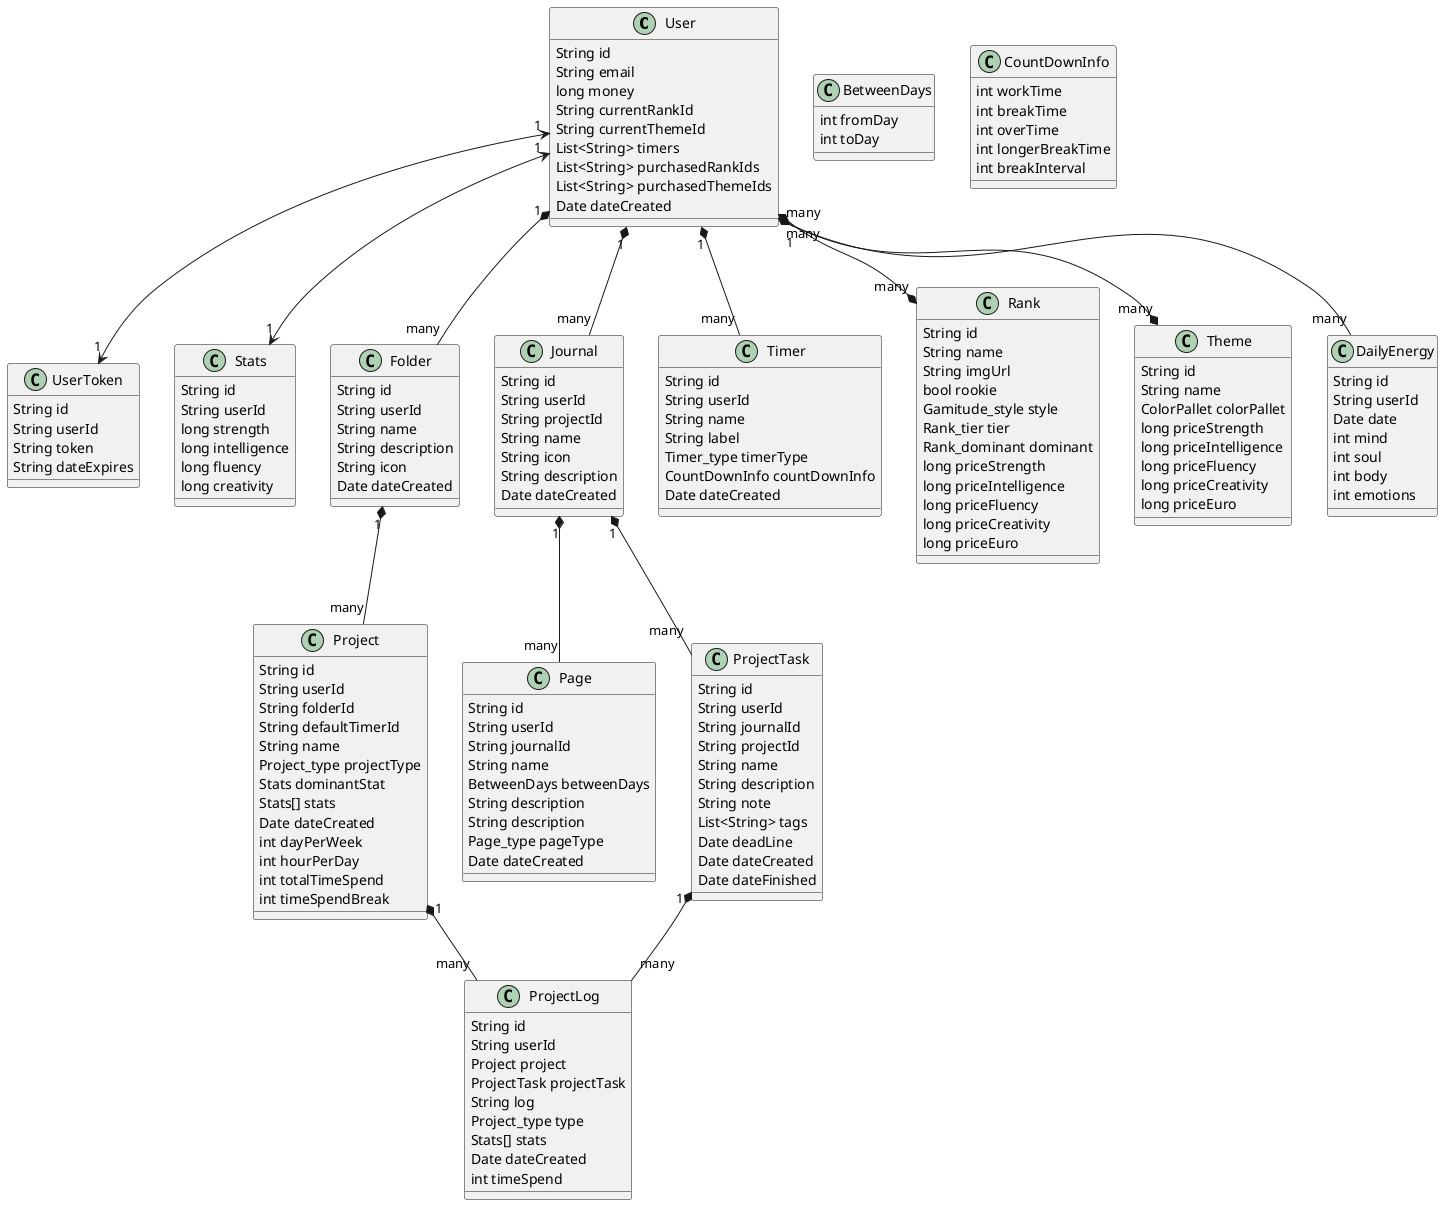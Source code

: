 @startuml 'gamitude database model'

class User {
    String id
    String email
    long money
    String currentRankId
    String currentThemeId
    List<String> timers
    List<String> purchasedRankIds
    List<String> purchasedThemeIds
    Date dateCreated
}
class UserToken{
    String id
    String userId
    String token
    String dateExpires
}

class Stats{
    String id
    String userId
    long strength
    long intelligence
    long fluency
    long creativity
}

class Folder{
    String id
    String userId
    String name
    String description
    String icon
    Date dateCreated
}

class Project{
    String id
    String userId
    String folderId
    String defaultTimerId
    String name
    Project_type projectType
    Stats dominantStat
    Stats[] stats
    Date dateCreated
    int dayPerWeek
    int hourPerDay
    int totalTimeSpend
    int timeSpendBreak
}

class Journal{
    String id
    String userId
    String projectId
    String name
    String icon
    String description
    Date dateCreated
}
class Page{
    String id
    String userId
    String journalId
    String name
    BetweenDays betweenDays
    String description
    String description
    Page_type pageType
    Date dateCreated
}
class BetweenDays{
    int fromDay
    int toDay
}
class ProjectTask{
    String id
    String userId
    String journalId
    String projectId
    String name
    String description
    String note
    List<String> tags
    Date deadLine
    Date dateCreated
    Date dateFinished
}

class ProjectLog{
    String id
    String userId
    Project project
    ProjectTask projectTask
    String log
    Project_type type
    Stats[] stats
    Date dateCreated
    int timeSpend
}

class Timer{
    String id
    String userId
    String name
    String label
    Timer_type timerType
    CountDownInfo countDownInfo
    Date dateCreated
}
class CountDownInfo{
    int workTime
    int breakTime
    int overTime
    int longerBreakTime
    int breakInterval
}

class Rank{
    String id
    String name
    String imgUrl
    bool rookie
    Gamitude_style style
    Rank_tier tier
    Rank_dominant dominant
    long priceStrength
    long priceIntelligence
    long priceFluency
    long priceCreativity
    long priceEuro
}

class Theme{
    String id
    String name
    ColorPallet colorPallet
    long priceStrength
    long priceIntelligence
    long priceFluency
    long priceCreativity
    long priceEuro
}


class DailyEnergy{
    String id
    String userId
    Date date
    int mind
    int soul
    int body
    int emotions
}


User "1" *-- "many" Timer
User "1" <--> "1" Stats
User "1" <--> "1" UserToken
User "1" *-- "many" Folder
User "many" *--* "many" Rank
User "many" *--* "many" Theme
Folder "1" *-- "many" Project
User "1" *-- "many" DailyEnergy
Project "1" *-- "many" ProjectLog
ProjectTask "1" *-- "many" ProjectLog
User "1" *-- "many" Journal
Journal "1" *-- "many" Page
Journal "1" *-- "many" ProjectTask


@enduml

